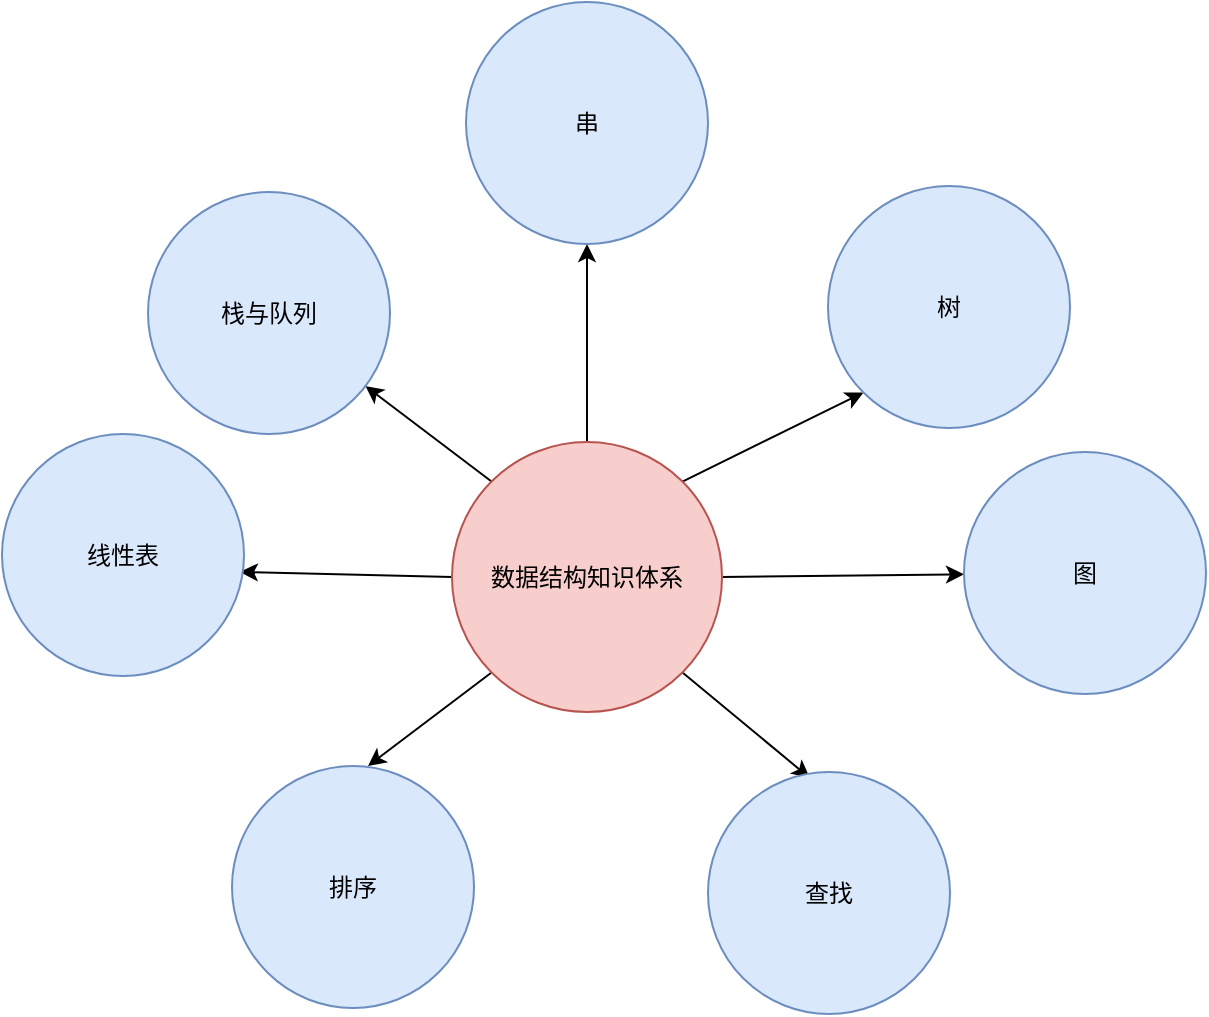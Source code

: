 <mxfile version="21.2.8" type="device">
  <diagram name="第 1 页" id="WWM39ZOv1ltZ5EY_W5AG">
    <mxGraphModel dx="1434" dy="844" grid="0" gridSize="10" guides="1" tooltips="1" connect="1" arrows="1" fold="1" page="1" pageScale="1" pageWidth="1654" pageHeight="2336" math="0" shadow="0">
      <root>
        <mxCell id="0" />
        <mxCell id="1" parent="0" />
        <mxCell id="YDAPjozrYrez-EE0sTBE-9" style="rounded=0;orthogonalLoop=1;jettySize=auto;html=1;exitX=0.5;exitY=0;exitDx=0;exitDy=0;entryX=0.5;entryY=1;entryDx=0;entryDy=0;" edge="1" parent="1" source="YDAPjozrYrez-EE0sTBE-1" target="YDAPjozrYrez-EE0sTBE-4">
          <mxGeometry relative="1" as="geometry" />
        </mxCell>
        <mxCell id="YDAPjozrYrez-EE0sTBE-10" style="rounded=0;orthogonalLoop=1;jettySize=auto;html=1;exitX=1;exitY=0;exitDx=0;exitDy=0;entryX=0;entryY=1;entryDx=0;entryDy=0;" edge="1" parent="1" source="YDAPjozrYrez-EE0sTBE-1" target="YDAPjozrYrez-EE0sTBE-5">
          <mxGeometry relative="1" as="geometry" />
        </mxCell>
        <mxCell id="YDAPjozrYrez-EE0sTBE-11" style="rounded=0;orthogonalLoop=1;jettySize=auto;html=1;exitX=0;exitY=0;exitDx=0;exitDy=0;" edge="1" parent="1" source="YDAPjozrYrez-EE0sTBE-1" target="YDAPjozrYrez-EE0sTBE-3">
          <mxGeometry relative="1" as="geometry" />
        </mxCell>
        <mxCell id="YDAPjozrYrez-EE0sTBE-12" style="rounded=0;orthogonalLoop=1;jettySize=auto;html=1;exitX=0;exitY=0.5;exitDx=0;exitDy=0;entryX=0.983;entryY=0.57;entryDx=0;entryDy=0;entryPerimeter=0;" edge="1" parent="1" source="YDAPjozrYrez-EE0sTBE-1" target="YDAPjozrYrez-EE0sTBE-2">
          <mxGeometry relative="1" as="geometry" />
        </mxCell>
        <mxCell id="YDAPjozrYrez-EE0sTBE-13" style="rounded=0;orthogonalLoop=1;jettySize=auto;html=1;exitX=1;exitY=0.5;exitDx=0;exitDy=0;" edge="1" parent="1" source="YDAPjozrYrez-EE0sTBE-1" target="YDAPjozrYrez-EE0sTBE-6">
          <mxGeometry relative="1" as="geometry" />
        </mxCell>
        <mxCell id="YDAPjozrYrez-EE0sTBE-14" style="rounded=0;orthogonalLoop=1;jettySize=auto;html=1;exitX=0;exitY=1;exitDx=0;exitDy=0;entryX=0.562;entryY=0;entryDx=0;entryDy=0;entryPerimeter=0;" edge="1" parent="1" source="YDAPjozrYrez-EE0sTBE-1" target="YDAPjozrYrez-EE0sTBE-8">
          <mxGeometry relative="1" as="geometry" />
        </mxCell>
        <mxCell id="YDAPjozrYrez-EE0sTBE-15" style="rounded=0;orthogonalLoop=1;jettySize=auto;html=1;exitX=1;exitY=1;exitDx=0;exitDy=0;entryX=0.421;entryY=0.025;entryDx=0;entryDy=0;entryPerimeter=0;" edge="1" parent="1" source="YDAPjozrYrez-EE0sTBE-1" target="YDAPjozrYrez-EE0sTBE-7">
          <mxGeometry relative="1" as="geometry" />
        </mxCell>
        <mxCell id="YDAPjozrYrez-EE0sTBE-1" value="数据结构知识体系" style="ellipse;whiteSpace=wrap;html=1;aspect=fixed;fillColor=#f8cecc;strokeColor=#b85450;" vertex="1" parent="1">
          <mxGeometry x="624" y="383" width="135" height="135" as="geometry" />
        </mxCell>
        <UserObject label="线性表" link="https://blog.liangrenchi.top/2020/06/06/%E7%9F%A5%E8%AF%86%E4%BD%93%E7%B3%BB%E6%9E%84%E5%BB%BA%E4%B8%AD%E6%8F%90%E7%A4%BA%E9%A1%B5%E9%9D%A2/" id="YDAPjozrYrez-EE0sTBE-2">
          <mxCell style="ellipse;whiteSpace=wrap;html=1;aspect=fixed;fillColor=#dae8fc;strokeColor=#6c8ebf;" vertex="1" parent="1">
            <mxGeometry x="399" y="379" width="121" height="121" as="geometry" />
          </mxCell>
        </UserObject>
        <UserObject label="栈与队列" link="https://blog.liangrenchi.top/2020/06/06/%E7%9F%A5%E8%AF%86%E4%BD%93%E7%B3%BB%E6%9E%84%E5%BB%BA%E4%B8%AD%E6%8F%90%E7%A4%BA%E9%A1%B5%E9%9D%A2/" id="YDAPjozrYrez-EE0sTBE-3">
          <mxCell style="ellipse;whiteSpace=wrap;html=1;aspect=fixed;fillColor=#dae8fc;strokeColor=#6c8ebf;" vertex="1" parent="1">
            <mxGeometry x="472" y="258" width="121" height="121" as="geometry" />
          </mxCell>
        </UserObject>
        <UserObject label="串" link="https://blog.liangrenchi.top/2020/06/06/%E7%9F%A5%E8%AF%86%E4%BD%93%E7%B3%BB%E6%9E%84%E5%BB%BA%E4%B8%AD%E6%8F%90%E7%A4%BA%E9%A1%B5%E9%9D%A2/" id="YDAPjozrYrez-EE0sTBE-4">
          <mxCell style="ellipse;whiteSpace=wrap;html=1;aspect=fixed;fillColor=#dae8fc;strokeColor=#6c8ebf;" vertex="1" parent="1">
            <mxGeometry x="631" y="163" width="121" height="121" as="geometry" />
          </mxCell>
        </UserObject>
        <UserObject label="树" link="https://blog.liangrenchi.top/2020/06/06/%E7%9F%A5%E8%AF%86%E4%BD%93%E7%B3%BB%E6%9E%84%E5%BB%BA%E4%B8%AD%E6%8F%90%E7%A4%BA%E9%A1%B5%E9%9D%A2/" id="YDAPjozrYrez-EE0sTBE-5">
          <mxCell style="ellipse;whiteSpace=wrap;html=1;aspect=fixed;fillColor=#dae8fc;strokeColor=#6c8ebf;" vertex="1" parent="1">
            <mxGeometry x="812" y="255" width="121" height="121" as="geometry" />
          </mxCell>
        </UserObject>
        <UserObject label="图" link="https://blog.liangrenchi.top/2020/06/06/%E7%9F%A5%E8%AF%86%E4%BD%93%E7%B3%BB%E6%9E%84%E5%BB%BA%E4%B8%AD%E6%8F%90%E7%A4%BA%E9%A1%B5%E9%9D%A2/" id="YDAPjozrYrez-EE0sTBE-6">
          <mxCell style="ellipse;whiteSpace=wrap;html=1;aspect=fixed;fillColor=#dae8fc;strokeColor=#6c8ebf;" vertex="1" parent="1">
            <mxGeometry x="880" y="388" width="121" height="121" as="geometry" />
          </mxCell>
        </UserObject>
        <UserObject label="查找" link="https://blog.liangrenchi.top/2020/06/06/%E7%9F%A5%E8%AF%86%E4%BD%93%E7%B3%BB%E6%9E%84%E5%BB%BA%E4%B8%AD%E6%8F%90%E7%A4%BA%E9%A1%B5%E9%9D%A2/" id="YDAPjozrYrez-EE0sTBE-7">
          <mxCell style="ellipse;whiteSpace=wrap;html=1;aspect=fixed;fillColor=#dae8fc;strokeColor=#6c8ebf;" vertex="1" parent="1">
            <mxGeometry x="752" y="548" width="121" height="121" as="geometry" />
          </mxCell>
        </UserObject>
        <UserObject label="排序" link="https://blog.liangrenchi.top/2020/06/06/%E7%9F%A5%E8%AF%86%E4%BD%93%E7%B3%BB%E6%9E%84%E5%BB%BA%E4%B8%AD%E6%8F%90%E7%A4%BA%E9%A1%B5%E9%9D%A2/" id="YDAPjozrYrez-EE0sTBE-8">
          <mxCell style="ellipse;whiteSpace=wrap;html=1;aspect=fixed;fillColor=#dae8fc;strokeColor=#6c8ebf;" vertex="1" parent="1">
            <mxGeometry x="514" y="545" width="121" height="121" as="geometry" />
          </mxCell>
        </UserObject>
      </root>
    </mxGraphModel>
  </diagram>
</mxfile>
